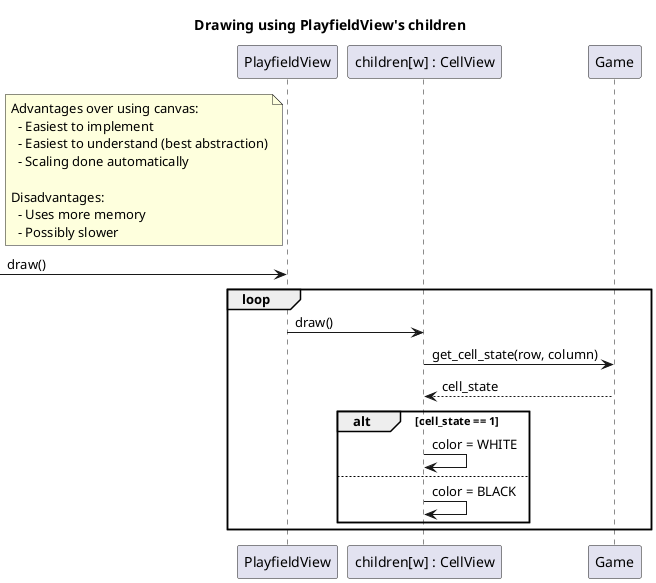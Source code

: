 @startuml

title Drawing using PlayfieldView's children

participant PlayfieldView
participant "children[w] : CellView"
participant Game

note left of PlayfieldView
  Advantages over using canvas:
    - Easiest to implement
    - Easiest to understand (best abstraction)
    - Scaling done automatically

  Disadvantages:
    - Uses more memory
    - Possibly slower
end note

-> PlayfieldView : draw()
loop
  PlayfieldView -> "children[w] : CellView" : draw()
  "children[w] : CellView" -> Game : get_cell_state(row, column)
  Game --> "children[w] : CellView" : cell_state
  alt cell_state == 1
    "children[w] : CellView" -> "children[w] : CellView" : color = WHITE
  else
    "children[w] : CellView" -> "children[w] : CellView" : color = BLACK
  end
end

@enduml
